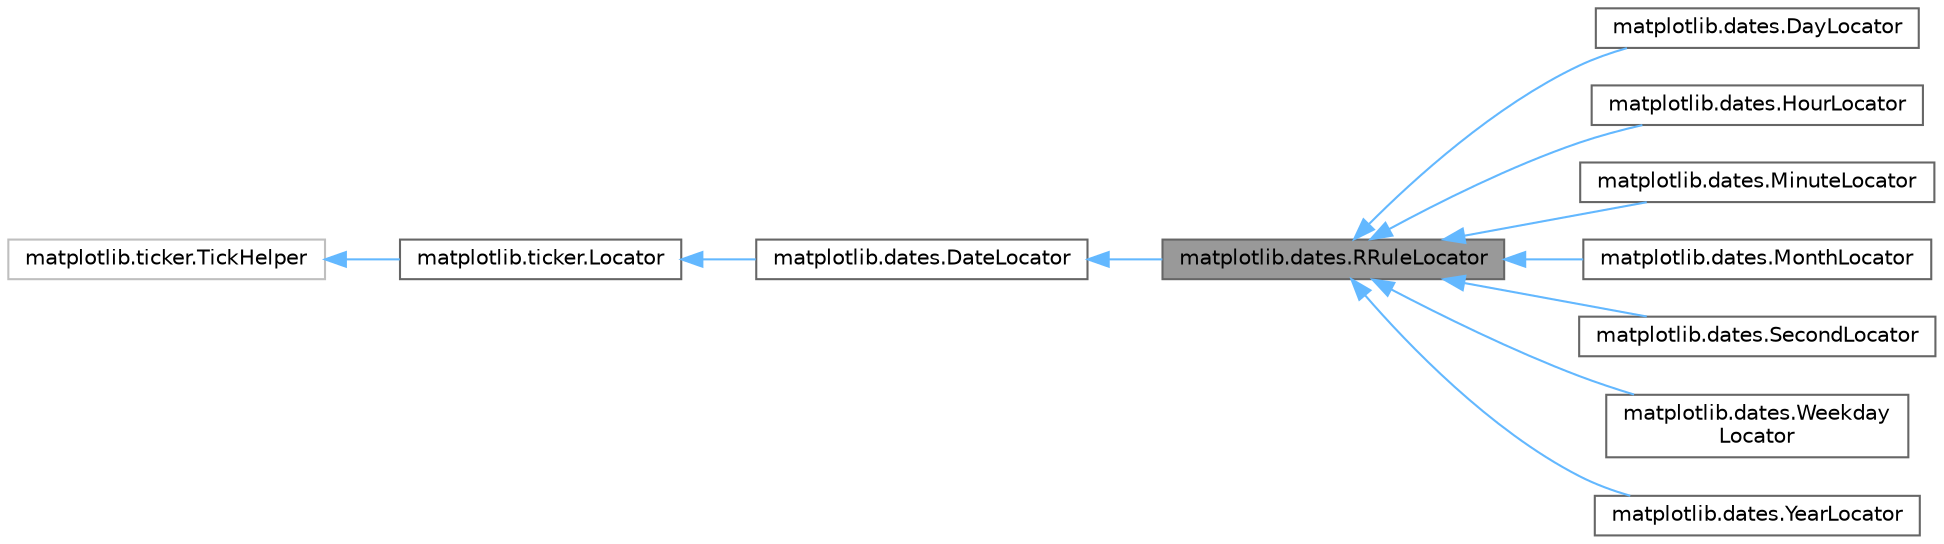 digraph "matplotlib.dates.RRuleLocator"
{
 // LATEX_PDF_SIZE
  bgcolor="transparent";
  edge [fontname=Helvetica,fontsize=10,labelfontname=Helvetica,labelfontsize=10];
  node [fontname=Helvetica,fontsize=10,shape=box,height=0.2,width=0.4];
  rankdir="LR";
  Node1 [id="Node000001",label="matplotlib.dates.RRuleLocator",height=0.2,width=0.4,color="gray40", fillcolor="grey60", style="filled", fontcolor="black",tooltip=" "];
  Node2 -> Node1 [id="edge1_Node000001_Node000002",dir="back",color="steelblue1",style="solid",tooltip=" "];
  Node2 [id="Node000002",label="matplotlib.dates.DateLocator",height=0.2,width=0.4,color="gray40", fillcolor="white", style="filled",URL="$d1/d6c/classmatplotlib_1_1dates_1_1DateLocator.html",tooltip=" "];
  Node3 -> Node2 [id="edge2_Node000002_Node000003",dir="back",color="steelblue1",style="solid",tooltip=" "];
  Node3 [id="Node000003",label="matplotlib.ticker.Locator",height=0.2,width=0.4,color="gray40", fillcolor="white", style="filled",URL="$d6/dba/classmatplotlib_1_1ticker_1_1Locator.html",tooltip=" "];
  Node4 -> Node3 [id="edge3_Node000003_Node000004",dir="back",color="steelblue1",style="solid",tooltip=" "];
  Node4 [id="Node000004",label="matplotlib.ticker.TickHelper",height=0.2,width=0.4,color="grey75", fillcolor="white", style="filled",URL="$d3/d57/classmatplotlib_1_1ticker_1_1TickHelper.html",tooltip=" "];
  Node1 -> Node5 [id="edge4_Node000001_Node000005",dir="back",color="steelblue1",style="solid",tooltip=" "];
  Node5 [id="Node000005",label="matplotlib.dates.DayLocator",height=0.2,width=0.4,color="gray40", fillcolor="white", style="filled",URL="$d1/d95/classmatplotlib_1_1dates_1_1DayLocator.html",tooltip=" "];
  Node1 -> Node6 [id="edge5_Node000001_Node000006",dir="back",color="steelblue1",style="solid",tooltip=" "];
  Node6 [id="Node000006",label="matplotlib.dates.HourLocator",height=0.2,width=0.4,color="gray40", fillcolor="white", style="filled",URL="$dd/d38/classmatplotlib_1_1dates_1_1HourLocator.html",tooltip=" "];
  Node1 -> Node7 [id="edge6_Node000001_Node000007",dir="back",color="steelblue1",style="solid",tooltip=" "];
  Node7 [id="Node000007",label="matplotlib.dates.MinuteLocator",height=0.2,width=0.4,color="gray40", fillcolor="white", style="filled",URL="$d0/de9/classmatplotlib_1_1dates_1_1MinuteLocator.html",tooltip=" "];
  Node1 -> Node8 [id="edge7_Node000001_Node000008",dir="back",color="steelblue1",style="solid",tooltip=" "];
  Node8 [id="Node000008",label="matplotlib.dates.MonthLocator",height=0.2,width=0.4,color="gray40", fillcolor="white", style="filled",URL="$db/d70/classmatplotlib_1_1dates_1_1MonthLocator.html",tooltip=" "];
  Node1 -> Node9 [id="edge8_Node000001_Node000009",dir="back",color="steelblue1",style="solid",tooltip=" "];
  Node9 [id="Node000009",label="matplotlib.dates.SecondLocator",height=0.2,width=0.4,color="gray40", fillcolor="white", style="filled",URL="$d6/d26/classmatplotlib_1_1dates_1_1SecondLocator.html",tooltip=" "];
  Node1 -> Node10 [id="edge9_Node000001_Node000010",dir="back",color="steelblue1",style="solid",tooltip=" "];
  Node10 [id="Node000010",label="matplotlib.dates.Weekday\lLocator",height=0.2,width=0.4,color="gray40", fillcolor="white", style="filled",URL="$d6/dfd/classmatplotlib_1_1dates_1_1WeekdayLocator.html",tooltip=" "];
  Node1 -> Node11 [id="edge10_Node000001_Node000011",dir="back",color="steelblue1",style="solid",tooltip=" "];
  Node11 [id="Node000011",label="matplotlib.dates.YearLocator",height=0.2,width=0.4,color="gray40", fillcolor="white", style="filled",URL="$d1/d25/classmatplotlib_1_1dates_1_1YearLocator.html",tooltip=" "];
}
